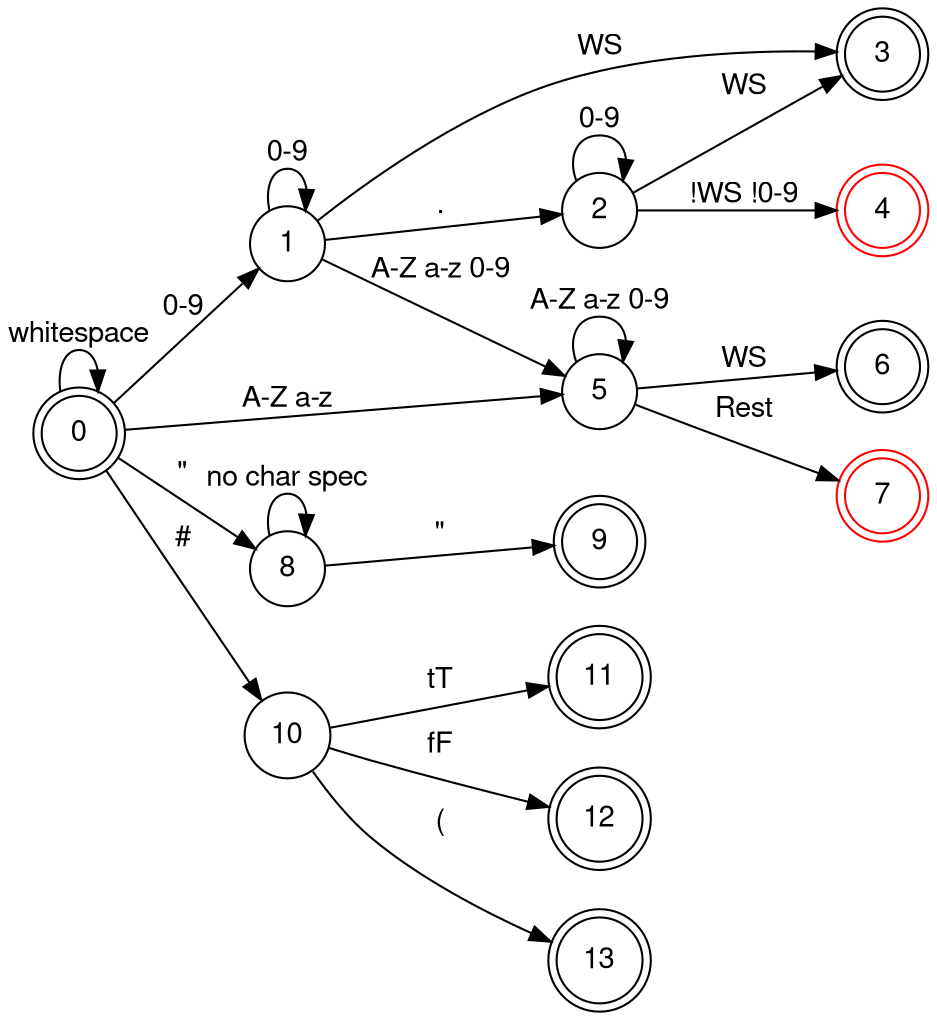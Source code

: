 digraph finite_state_machine {
    fontname="Helvetica,Arial,sans-serif"
    node [fontname="Helvetica,Arial,sans-serif"]
    edge [fontname="Helvetica,Arial,sans-serif"]
    rankdir=LR;

    node [shape = doublecircle]; 0 3 6 9 11 12 13;
    node [shape = circle]; 1 2 5 8 10 13;
    node [shape = doublecircle, color=red]; 4 7;

    0 -> 0 [label = "whitespace"]
    0 -> 1 [label = "0-9"]
    0 -> 5 [label = "A-Z a-z"]
    0 -> 8 [label = "\"" ]
    0 -> 10 [label = "#"]
    1 -> 1 [label = "0-9"]
    1 -> 2 [label = "."]
    1 -> 3 [label = "WS"]
    1 -> 5 [label = "A-Z a-z 0-9"]
    2 -> 2 [label = "0-9"]
    2 -> 3 [label = "WS"]
    2 -> 4 [label = "!WS !0-9"]
    5 -> 5 [label = "A-Z a-z 0-9"]
    5 -> 6 [label = "WS"]
    5 -> 7 [label = "Rest"]
    8 -> 8 [label = "no char spec"]
    8 -> 9 [label = "\"" ]
    10 -> 11 [label = "tT"]
    10 -> 12 [label = "fF"]
    10 -> 13 [label = "("]
}
